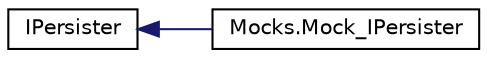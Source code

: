 digraph "Graphical Class Hierarchy"
{
 // LATEX_PDF_SIZE
  edge [fontname="Helvetica",fontsize="10",labelfontname="Helvetica",labelfontsize="10"];
  node [fontname="Helvetica",fontsize="10",shape=record];
  rankdir="LR";
  Node0 [label="IPersister",height=0.2,width=0.4,color="black", fillcolor="white", style="filled",URL="$interface_i_persister.html",tooltip=" "];
  Node0 -> Node1 [dir="back",color="midnightblue",fontsize="10",style="solid",fontname="Helvetica"];
  Node1 [label="Mocks.Mock_IPersister",height=0.2,width=0.4,color="black", fillcolor="white", style="filled",URL="$class_mocks_1_1_mock___i_persister.html",tooltip=" "];
}
